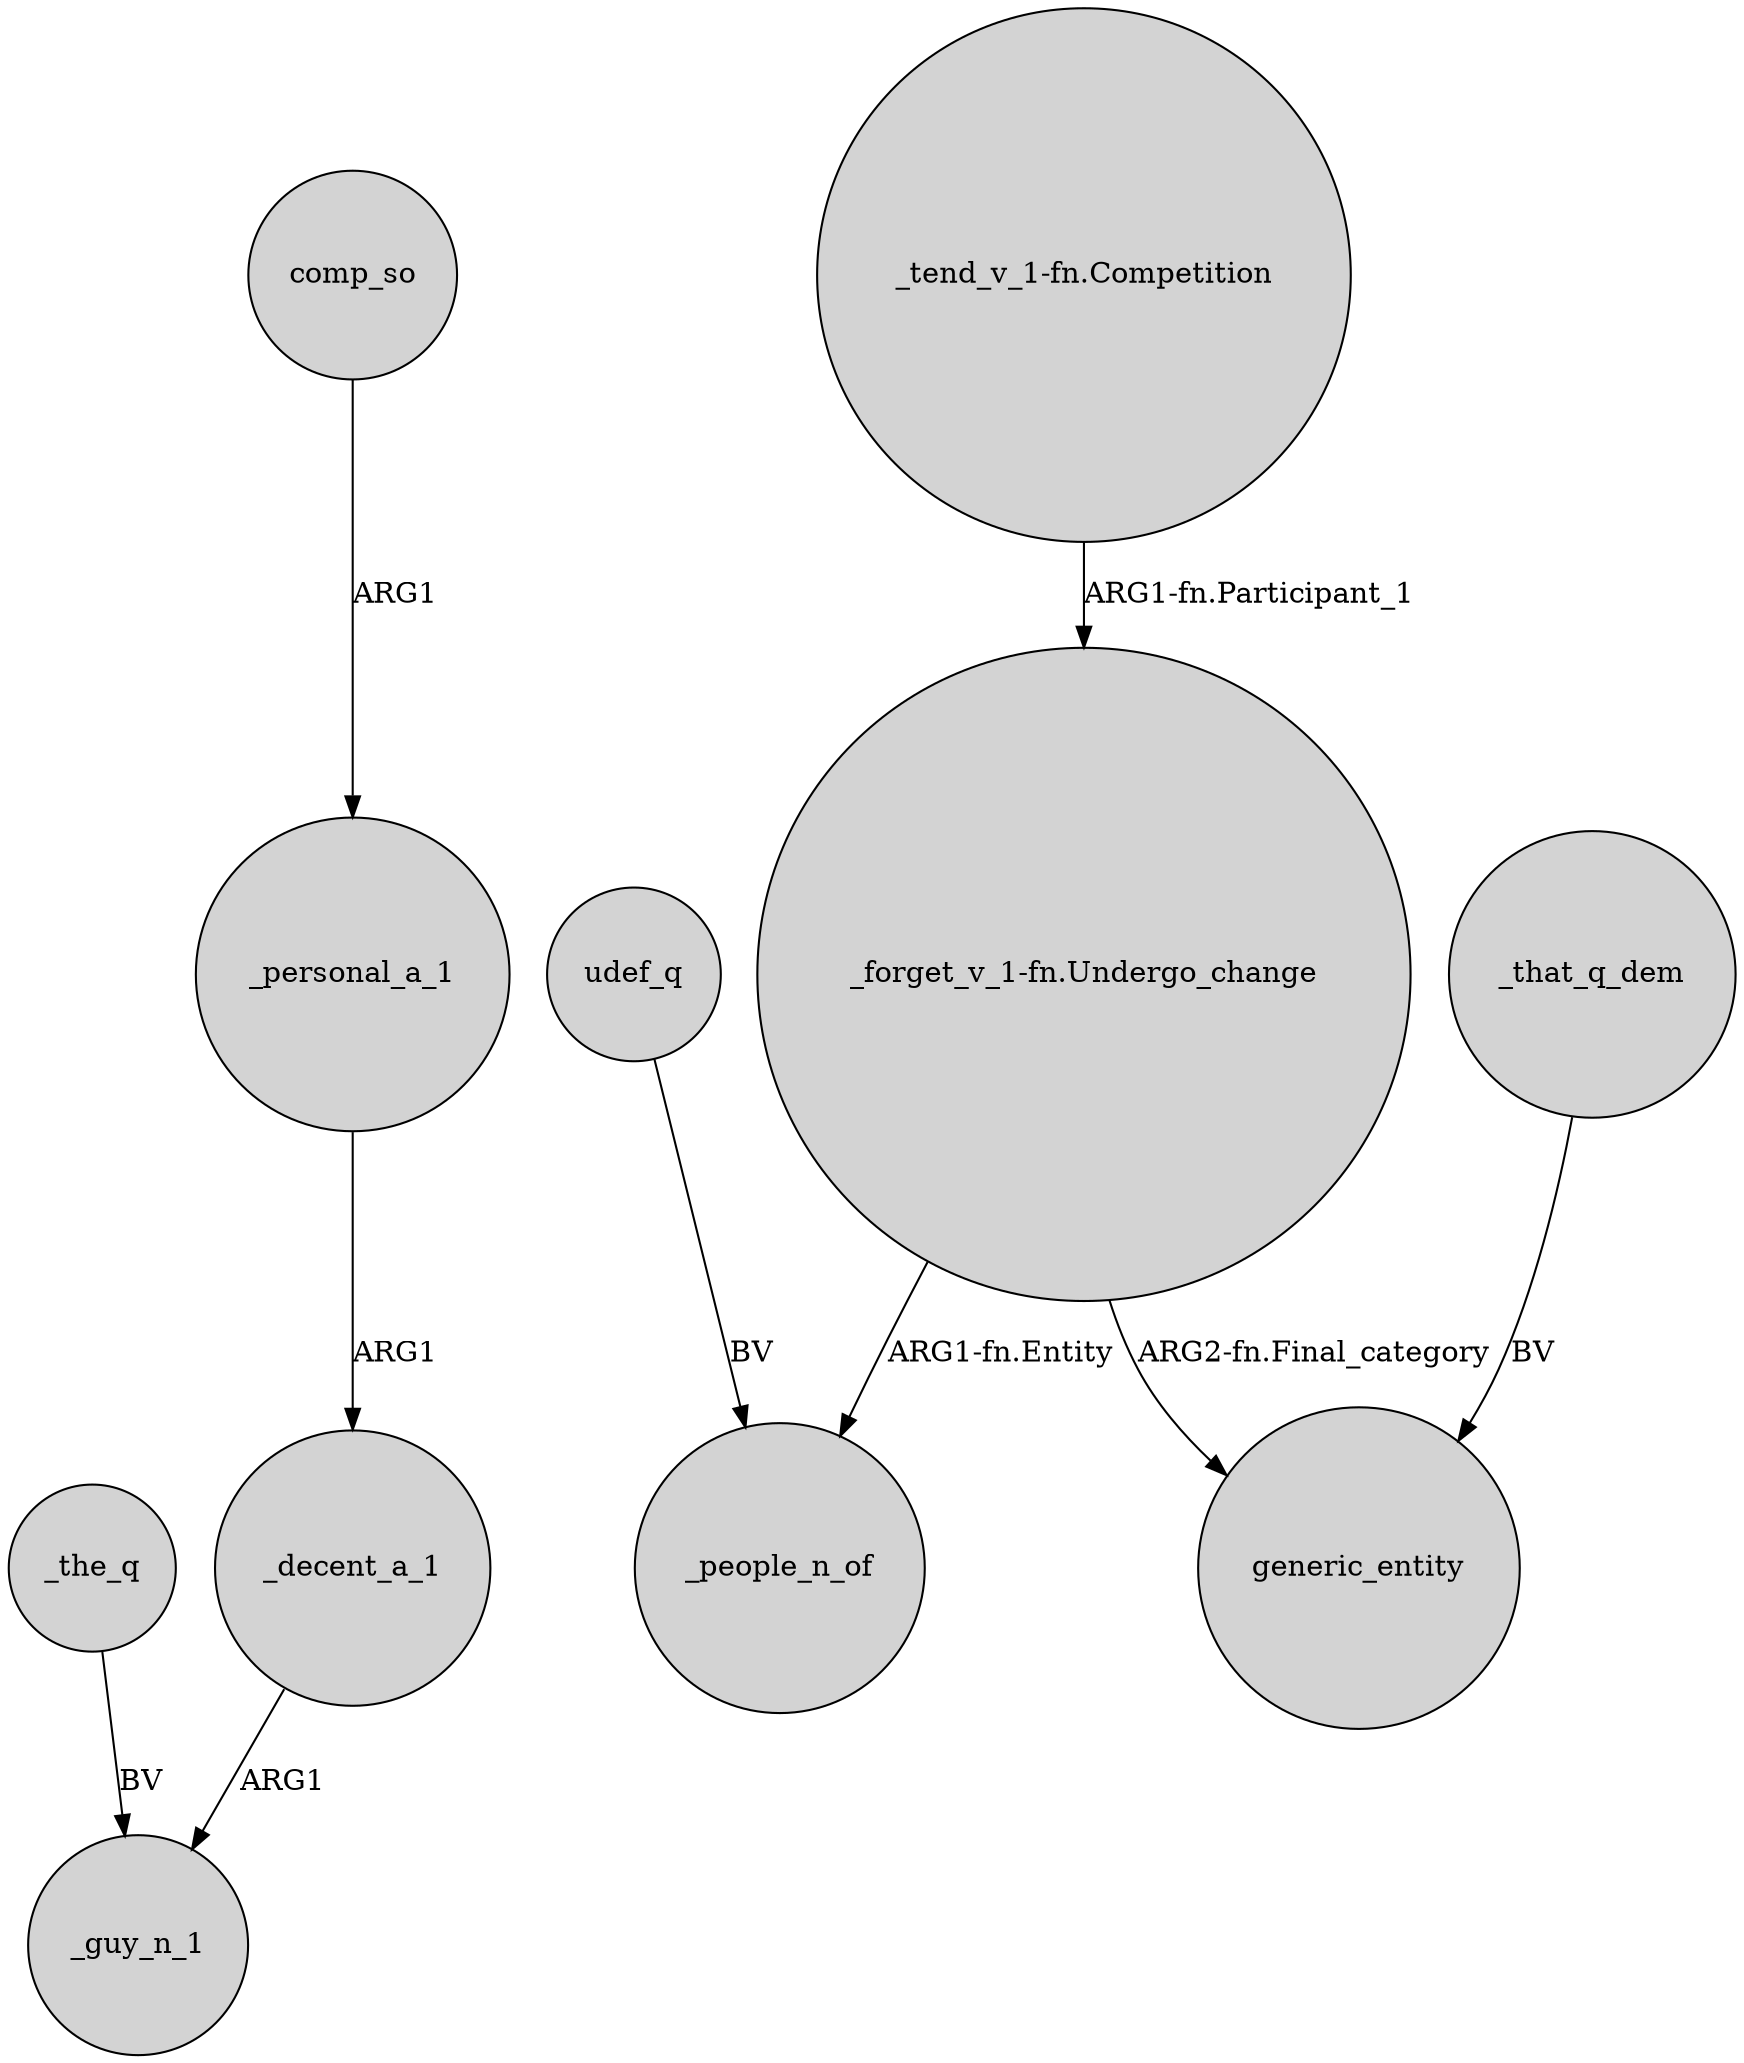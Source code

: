 digraph {
	node [shape=circle style=filled]
	_decent_a_1 -> _guy_n_1 [label=ARG1]
	udef_q -> _people_n_of [label=BV]
	_that_q_dem -> generic_entity [label=BV]
	"_tend_v_1-fn.Competition" -> "_forget_v_1-fn.Undergo_change" [label="ARG1-fn.Participant_1"]
	_personal_a_1 -> _decent_a_1 [label=ARG1]
	_the_q -> _guy_n_1 [label=BV]
	"_forget_v_1-fn.Undergo_change" -> generic_entity [label="ARG2-fn.Final_category"]
	comp_so -> _personal_a_1 [label=ARG1]
	"_forget_v_1-fn.Undergo_change" -> _people_n_of [label="ARG1-fn.Entity"]
}
